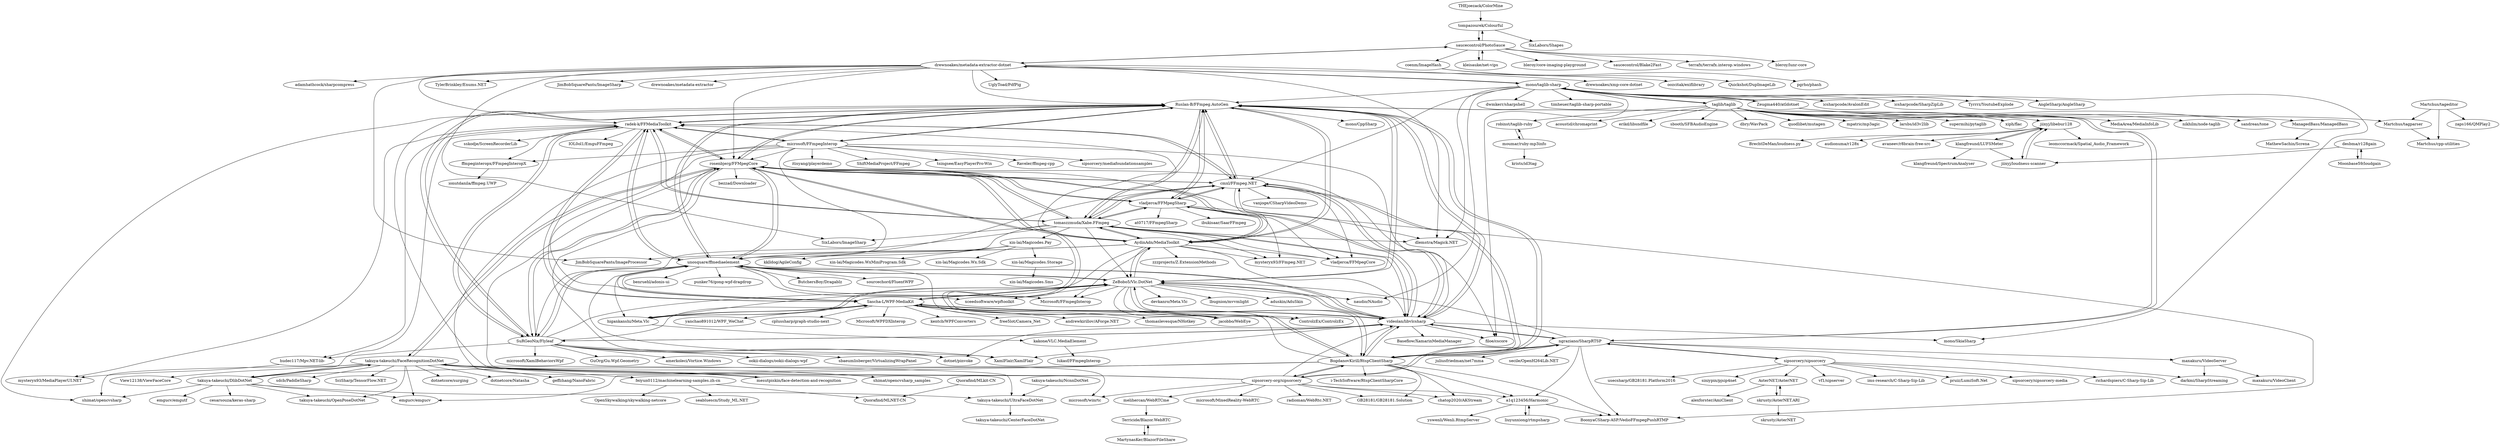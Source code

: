 digraph G {
"THEjoezack/ColorMine" -> "tompazourek/Colourful"
"drewnoakes/metadata-extractor-dotnet" -> "saucecontrol/PhotoSauce"
"drewnoakes/metadata-extractor-dotnet" -> "mono/taglib-sharp"
"drewnoakes/metadata-extractor-dotnet" -> "dlemstra/Magick.NET" ["e"=1]
"drewnoakes/metadata-extractor-dotnet" -> "drewnoakes/xmp-core-dotnet"
"drewnoakes/metadata-extractor-dotnet" -> "oozcitak/exiflibrary"
"drewnoakes/metadata-extractor-dotnet" -> "adamhathcock/sharpcompress" ["e"=1]
"drewnoakes/metadata-extractor-dotnet" -> "SixLabors/ImageSharp" ["e"=1]
"drewnoakes/metadata-extractor-dotnet" -> "JimBobSquarePants/ImageProcessor" ["e"=1]
"drewnoakes/metadata-extractor-dotnet" -> "TylerBrinkley/Enums.NET" ["e"=1]
"drewnoakes/metadata-extractor-dotnet" -> "radek-k/FFMediaToolkit"
"drewnoakes/metadata-extractor-dotnet" -> "JimBobSquarePants/ImageSharp" ["e"=1]
"drewnoakes/metadata-extractor-dotnet" -> "drewnoakes/metadata-extractor" ["e"=1]
"drewnoakes/metadata-extractor-dotnet" -> "Ruslan-B/FFmpeg.AutoGen"
"drewnoakes/metadata-extractor-dotnet" -> "rosenbjerg/FFMpegCore"
"drewnoakes/metadata-extractor-dotnet" -> "UglyToad/PdfPig" ["e"=1]
"mono/taglib-sharp" -> "taglib/taglib"
"mono/taglib-sharp" -> "filoe/cscore" ["e"=1]
"mono/taglib-sharp" -> "drewnoakes/metadata-extractor-dotnet"
"mono/taglib-sharp" -> "Zeugma440/atldotnet"
"mono/taglib-sharp" -> "naudio/NAudio" ["e"=1]
"mono/taglib-sharp" -> "dwmkerr/sharpshell" ["e"=1]
"mono/taglib-sharp" -> "Ruslan-B/FFmpeg.AutoGen"
"mono/taglib-sharp" -> "timheuer/taglib-sharp-portable"
"mono/taglib-sharp" -> "mono/SkiaSharp" ["e"=1]
"mono/taglib-sharp" -> "cmxl/FFmpeg.NET"
"mono/taglib-sharp" -> "icsharpcode/AvalonEdit" ["e"=1]
"mono/taglib-sharp" -> "icsharpcode/SharpZipLib" ["e"=1]
"mono/taglib-sharp" -> "dlemstra/Magick.NET" ["e"=1]
"mono/taglib-sharp" -> "Tyrrrz/YoutubeExplode" ["e"=1]
"mono/taglib-sharp" -> "AngleSharp/AngleSharp" ["e"=1]
"unosquare/ffmediaelement" -> "ZeBobo5/Vlc.DotNet"
"unosquare/ffmediaelement" -> "Ruslan-B/FFmpeg.AutoGen"
"unosquare/ffmediaelement" -> "Sascha-L/WPF-MediaKit"
"unosquare/ffmediaelement" -> "videolan/libvlcsharp"
"unosquare/ffmediaelement" -> "rosenbjerg/FFMpegCore"
"unosquare/ffmediaelement" -> "SuRGeoNix/Flyleaf"
"unosquare/ffmediaelement" -> "XamlFlair/XamlFlair" ["e"=1]
"unosquare/ffmediaelement" -> "benruehl/adonis-ui" ["e"=1]
"unosquare/ffmediaelement" -> "punker76/gong-wpf-dragdrop" ["e"=1]
"unosquare/ffmediaelement" -> "radek-k/FFMediaToolkit"
"unosquare/ffmediaelement" -> "higankanshi/Meta.Vlc"
"unosquare/ffmediaelement" -> "Microsoft/FFmpegInterop" ["e"=1]
"unosquare/ffmediaelement" -> "xceedsoftware/wpftoolkit" ["e"=1]
"unosquare/ffmediaelement" -> "ButchersBoy/Dragablz" ["e"=1]
"unosquare/ffmediaelement" -> "sourcechord/FluentWPF" ["e"=1]
"klangfreund/LUFSMeter" -> "jiixyj/libebur128"
"klangfreund/LUFSMeter" -> "klangfreund/SpectrumAnalyser"
"klangfreund/LUFSMeter" -> "jiixyj/loudness-scanner"
"Ruslan-B/FFmpeg.AutoGen" -> "rosenbjerg/FFMpegCore"
"Ruslan-B/FFmpeg.AutoGen" -> "unosquare/ffmediaelement"
"Ruslan-B/FFmpeg.AutoGen" -> "tomaszzmuda/Xabe.FFmpeg"
"Ruslan-B/FFmpeg.AutoGen" -> "radek-k/FFMediaToolkit"
"Ruslan-B/FFmpeg.AutoGen" -> "cmxl/FFmpeg.NET"
"Ruslan-B/FFmpeg.AutoGen" -> "videolan/libvlcsharp"
"Ruslan-B/FFmpeg.AutoGen" -> "ZeBobo5/Vlc.DotNet"
"Ruslan-B/FFmpeg.AutoGen" -> "AydinAdn/MediaToolkit"
"Ruslan-B/FFmpeg.AutoGen" -> "mono/CppSharp" ["e"=1]
"Ruslan-B/FFmpeg.AutoGen" -> "BogdanovKirill/RtspClientSharp"
"Ruslan-B/FFmpeg.AutoGen" -> "microsoft/FFmpegInterop"
"Ruslan-B/FFmpeg.AutoGen" -> "vladjerca/FFMpegSharp"
"Ruslan-B/FFmpeg.AutoGen" -> "ngraziano/SharpRTSP"
"Ruslan-B/FFmpeg.AutoGen" -> "SuRGeoNix/Flyleaf"
"Ruslan-B/FFmpeg.AutoGen" -> "shimat/opencvsharp" ["e"=1]
"tomaszzmuda/Xabe.FFmpeg" -> "rosenbjerg/FFMpegCore"
"tomaszzmuda/Xabe.FFmpeg" -> "cmxl/FFmpeg.NET"
"tomaszzmuda/Xabe.FFmpeg" -> "Ruslan-B/FFmpeg.AutoGen"
"tomaszzmuda/Xabe.FFmpeg" -> "radek-k/FFMediaToolkit"
"tomaszzmuda/Xabe.FFmpeg" -> "AydinAdn/MediaToolkit"
"tomaszzmuda/Xabe.FFmpeg" -> "videolan/libvlcsharp"
"tomaszzmuda/Xabe.FFmpeg" -> "vladjerca/FFMpegSharp"
"tomaszzmuda/Xabe.FFmpeg" -> "unosquare/ffmediaelement"
"tomaszzmuda/Xabe.FFmpeg" -> "vladjerca/FFMpegCore"
"tomaszzmuda/Xabe.FFmpeg" -> "mysteryx93/FFmpeg.NET"
"tomaszzmuda/Xabe.FFmpeg" -> "ZeBobo5/Vlc.DotNet"
"tomaszzmuda/Xabe.FFmpeg" -> "xin-lai/Magicodes.Pay"
"tomaszzmuda/Xabe.FFmpeg" -> "SuRGeoNix/Flyleaf"
"tomaszzmuda/Xabe.FFmpeg" -> "SixLabors/ImageSharp" ["e"=1]
"tomaszzmuda/Xabe.FFmpeg" -> "dlemstra/Magick.NET" ["e"=1]
"videolan/libvlcsharp" -> "ZeBobo5/Vlc.DotNet"
"videolan/libvlcsharp" -> "unosquare/ffmediaelement"
"videolan/libvlcsharp" -> "Ruslan-B/FFmpeg.AutoGen"
"videolan/libvlcsharp" -> "rosenbjerg/FFMpegCore"
"videolan/libvlcsharp" -> "SuRGeoNix/Flyleaf"
"videolan/libvlcsharp" -> "tomaszzmuda/Xabe.FFmpeg"
"videolan/libvlcsharp" -> "BogdanovKirill/RtspClientSharp"
"videolan/libvlcsharp" -> "mono/SkiaSharp" ["e"=1]
"videolan/libvlcsharp" -> "XamlFlair/XamlFlair" ["e"=1]
"videolan/libvlcsharp" -> "Baseflow/XamarinMediaManager" ["e"=1]
"videolan/libvlcsharp" -> "cmxl/FFmpeg.NET"
"videolan/libvlcsharp" -> "ngraziano/SharpRTSP"
"videolan/libvlcsharp" -> "dotnet/pinvoke" ["e"=1]
"videolan/libvlcsharp" -> "filoe/cscore" ["e"=1]
"videolan/libvlcsharp" -> "Sascha-L/WPF-MediaKit"
"rosenbjerg/FFMpegCore" -> "tomaszzmuda/Xabe.FFmpeg"
"rosenbjerg/FFMpegCore" -> "cmxl/FFmpeg.NET"
"rosenbjerg/FFMpegCore" -> "radek-k/FFMediaToolkit"
"rosenbjerg/FFMpegCore" -> "Ruslan-B/FFmpeg.AutoGen"
"rosenbjerg/FFMpegCore" -> "unosquare/ffmediaelement"
"rosenbjerg/FFMpegCore" -> "videolan/libvlcsharp"
"rosenbjerg/FFMpegCore" -> "AydinAdn/MediaToolkit"
"rosenbjerg/FFMpegCore" -> "SuRGeoNix/Flyleaf"
"rosenbjerg/FFMpegCore" -> "dotnet/pinvoke" ["e"=1]
"rosenbjerg/FFMpegCore" -> "vladjerca/FFMpegSharp"
"rosenbjerg/FFMpegCore" -> "bezzad/Downloader" ["e"=1]
"rosenbjerg/FFMpegCore" -> "BogdanovKirill/RtspClientSharp"
"rosenbjerg/FFMpegCore" -> "filoe/cscore" ["e"=1]
"rosenbjerg/FFMpegCore" -> "takuya-takeuchi/FaceRecognitionDotNet"
"rosenbjerg/FFMpegCore" -> "dlemstra/Magick.NET" ["e"=1]
"BogdanovKirill/RtspClientSharp" -> "ngraziano/SharpRTSP"
"BogdanovKirill/RtspClientSharp" -> "Ruslan-B/FFmpeg.AutoGen"
"BogdanovKirill/RtspClientSharp" -> "videolan/libvlcsharp"
"BogdanovKirill/RtspClientSharp" -> "ZeBobo5/Vlc.DotNet"
"BogdanovKirill/RtspClientSharp" -> "rosenbjerg/FFMpegCore"
"BogdanovKirill/RtspClientSharp" -> "sipsorcery-org/sipsorcery"
"BogdanovKirill/RtspClientSharp" -> "cmxl/FFmpeg.NET"
"BogdanovKirill/RtspClientSharp" -> "unosquare/ffmediaelement"
"BogdanovKirill/RtspClientSharp" -> "a1q123456/Harmonic"
"BogdanovKirill/RtspClientSharp" -> "emgucv/emgucv" ["e"=1]
"BogdanovKirill/RtspClientSharp" -> "i-TechSoftware/RtspClientSharpCore"
"BogdanovKirill/RtspClientSharp" -> "chatop2020/AKStream" ["e"=1]
"BogdanovKirill/RtspClientSharp" -> "BoonyaCSharp-ASP/VedioFFmpegPushRTMP"
"BogdanovKirill/RtspClientSharp" -> "takuya-takeuchi/DlibDotNet"
"BogdanovKirill/RtspClientSharp" -> "GB28181/GB28181.Solution" ["e"=1]
"takuya-takeuchi/FaceRecognitionDotNet" -> "takuya-takeuchi/DlibDotNet"
"takuya-takeuchi/FaceRecognitionDotNet" -> "mesutpiskin/face-detection-and-recognition"
"takuya-takeuchi/FaceRecognitionDotNet" -> "emgucv/emgucv" ["e"=1]
"takuya-takeuchi/FaceRecognitionDotNet" -> "shimat/opencvsharp" ["e"=1]
"takuya-takeuchi/FaceRecognitionDotNet" -> "shimat/opencvsharp_samples" ["e"=1]
"takuya-takeuchi/FaceRecognitionDotNet" -> "View12138/ViewFaceCore" ["e"=1]
"takuya-takeuchi/FaceRecognitionDotNet" -> "sdcb/PaddleSharp" ["e"=1]
"takuya-takeuchi/FaceRecognitionDotNet" -> "rosenbjerg/FFMpegCore"
"takuya-takeuchi/FaceRecognitionDotNet" -> "SciSharp/TensorFlow.NET" ["e"=1]
"takuya-takeuchi/FaceRecognitionDotNet" -> "takuya-takeuchi/UltraFaceDotNet"
"takuya-takeuchi/FaceRecognitionDotNet" -> "dotnetcore/surging" ["e"=1]
"takuya-takeuchi/FaceRecognitionDotNet" -> "takuya-takeuchi/OpenPoseDotNet"
"takuya-takeuchi/FaceRecognitionDotNet" -> "dotnetcore/Natasha" ["e"=1]
"takuya-takeuchi/FaceRecognitionDotNet" -> "feiyun0112/machinelearning-samples.zh-cn"
"takuya-takeuchi/FaceRecognitionDotNet" -> "geffzhang/NanoFabric" ["e"=1]
"liuyunxiong/rtmpsharp" -> "a1q123456/Harmonic"
"takuya-takeuchi/DlibDotNet" -> "takuya-takeuchi/FaceRecognitionDotNet"
"takuya-takeuchi/DlibDotNet" -> "takuya-takeuchi/OpenPoseDotNet"
"takuya-takeuchi/DlibDotNet" -> "emgucv/emgucv" ["e"=1]
"takuya-takeuchi/DlibDotNet" -> "takuya-takeuchi/UltraFaceDotNet"
"takuya-takeuchi/DlibDotNet" -> "cesarsouza/keras-sharp" ["e"=1]
"takuya-takeuchi/DlibDotNet" -> "radek-k/FFMediaToolkit"
"takuya-takeuchi/DlibDotNet" -> "emgucv/emgutf" ["e"=1]
"takuya-takeuchi/DlibDotNet" -> "shimat/opencvsharp" ["e"=1]
"sipsorcery/sipsorcery" -> "siniypin/pjsip4net"
"sipsorcery/sipsorcery" -> "vf1/sipserver"
"sipsorcery/sipsorcery" -> "AsterNET/AsterNET"
"sipsorcery/sipsorcery" -> "ims-research/C-Sharp-Sip-Lib"
"sipsorcery/sipsorcery" -> "pruiz/LumiSoft.Net"
"sipsorcery/sipsorcery" -> "ngraziano/SharpRTSP"
"sipsorcery/sipsorcery" -> "sipsorcery/sipsorcery-media"
"sipsorcery/sipsorcery" -> "richardspiers/C-Sharp-Sip-Lib"
"sipsorcery/sipsorcery" -> "usecsharp/GB28181.Platform2016" ["e"=1]
"saucecontrol/PhotoSauce" -> "coenm/ImageHash"
"saucecontrol/PhotoSauce" -> "kleisauke/net-vips"
"saucecontrol/PhotoSauce" -> "tompazourek/Colourful"
"saucecontrol/PhotoSauce" -> "drewnoakes/metadata-extractor-dotnet"
"saucecontrol/PhotoSauce" -> "bleroy/core-imaging-playground"
"saucecontrol/PhotoSauce" -> "saucecontrol/Blake2Fast"
"saucecontrol/PhotoSauce" -> "terrafx/terrafx.interop.windows" ["e"=1]
"saucecontrol/PhotoSauce" -> "bleroy/lunr-core" ["e"=1]
"cmxl/FFmpeg.NET" -> "rosenbjerg/FFMpegCore"
"cmxl/FFmpeg.NET" -> "tomaszzmuda/Xabe.FFmpeg"
"cmxl/FFmpeg.NET" -> "AydinAdn/MediaToolkit"
"cmxl/FFmpeg.NET" -> "Ruslan-B/FFmpeg.AutoGen"
"cmxl/FFmpeg.NET" -> "vladjerca/FFMpegCore"
"cmxl/FFmpeg.NET" -> "radek-k/FFMediaToolkit"
"cmxl/FFmpeg.NET" -> "vladjerca/FFMpegSharp"
"cmxl/FFmpeg.NET" -> "unosquare/ffmediaelement"
"cmxl/FFmpeg.NET" -> "videolan/libvlcsharp"
"cmxl/FFmpeg.NET" -> "BogdanovKirill/RtspClientSharp"
"cmxl/FFmpeg.NET" -> "vanjoge/CSharpVideoDemo"
"tompazourek/Colourful" -> "saucecontrol/PhotoSauce"
"tompazourek/Colourful" -> "SixLabors/Shapes" ["e"=1]
"vladjerca/FFMpegSharp" -> "at0717/FFmpegSharp"
"vladjerca/FFMpegSharp" -> "cmxl/FFmpeg.NET"
"vladjerca/FFMpegSharp" -> "mysteryx93/FFmpeg.NET"
"vladjerca/FFMpegSharp" -> "tomaszzmuda/Xabe.FFmpeg"
"vladjerca/FFMpegSharp" -> "vladjerca/FFMpegCore"
"vladjerca/FFMpegSharp" -> "Ruslan-B/FFmpeg.AutoGen"
"vladjerca/FFMpegSharp" -> "BoonyaCSharp-ASP/VedioFFmpegPushRTMP"
"vladjerca/FFMpegSharp" -> "ibukisaar/SaarFFmpeg"
"vladjerca/FFMpegSharp" -> "rosenbjerg/FFMpegCore"
"mesutpiskin/face-detection-and-recognition" -> "takuya-takeuchi/FaceRecognitionDotNet"
"AydinAdn/MediaToolkit" -> "cmxl/FFmpeg.NET"
"AydinAdn/MediaToolkit" -> "tomaszzmuda/Xabe.FFmpeg"
"AydinAdn/MediaToolkit" -> "Ruslan-B/FFmpeg.AutoGen"
"AydinAdn/MediaToolkit" -> "rosenbjerg/FFMpegCore"
"AydinAdn/MediaToolkit" -> "unosquare/ffmediaelement"
"AydinAdn/MediaToolkit" -> "ZeBobo5/Vlc.DotNet"
"AydinAdn/MediaToolkit" -> "vladjerca/FFMpegSharp"
"AydinAdn/MediaToolkit" -> "vladjerca/FFMpegCore"
"AydinAdn/MediaToolkit" -> "videolan/libvlcsharp"
"AydinAdn/MediaToolkit" -> "Microsoft/FFmpegInterop" ["e"=1]
"AydinAdn/MediaToolkit" -> "higankanshi/Meta.Vlc"
"AydinAdn/MediaToolkit" -> "radek-k/FFMediaToolkit"
"AydinAdn/MediaToolkit" -> "JimBobSquarePants/ImageProcessor" ["e"=1]
"AydinAdn/MediaToolkit" -> "mysteryx93/FFmpeg.NET"
"AydinAdn/MediaToolkit" -> "zzzprojects/Z.ExtensionMethods" ["e"=1]
"radek-k/FFMediaToolkit" -> "rosenbjerg/FFMpegCore"
"radek-k/FFMediaToolkit" -> "Ruslan-B/FFmpeg.AutoGen"
"radek-k/FFMediaToolkit" -> "tomaszzmuda/Xabe.FFmpeg"
"radek-k/FFMediaToolkit" -> "IOL0ol1/EmguFFmpeg"
"radek-k/FFMediaToolkit" -> "cmxl/FFmpeg.NET"
"radek-k/FFMediaToolkit" -> "unosquare/ffmediaelement"
"radek-k/FFMediaToolkit" -> "SuRGeoNix/Flyleaf"
"radek-k/FFMediaToolkit" -> "mysteryx93/MediaPlayerUI.NET"
"radek-k/FFMediaToolkit" -> "ffmpeginteropx/FFmpegInteropX"
"radek-k/FFMediaToolkit" -> "microsoft/FFmpegInterop"
"radek-k/FFMediaToolkit" -> "hudec117/Mpv.NET-lib-"
"radek-k/FFMediaToolkit" -> "Sascha-L/WPF-MediaKit"
"radek-k/FFMediaToolkit" -> "sskodje/ScreenRecorderLib" ["e"=1]
"Martchus/tageditor" -> "Martchus/tagparser"
"Martchus/tageditor" -> "Martchus/cpp-utilities"
"Martchus/tageditor" -> "zaps166/QMPlay2" ["e"=1]
"SuRGeoNix/Flyleaf" -> "unosquare/ffmediaelement"
"SuRGeoNix/Flyleaf" -> "videolan/libvlcsharp"
"SuRGeoNix/Flyleaf" -> "rosenbjerg/FFMpegCore"
"SuRGeoNix/Flyleaf" -> "radek-k/FFMediaToolkit"
"SuRGeoNix/Flyleaf" -> "hudec117/Mpv.NET-lib-"
"SuRGeoNix/Flyleaf" -> "Ruslan-B/FFmpeg.AutoGen"
"SuRGeoNix/Flyleaf" -> "XamlFlair/XamlFlair" ["e"=1]
"SuRGeoNix/Flyleaf" -> "amerkoleci/Vortice.Windows" ["e"=1]
"SuRGeoNix/Flyleaf" -> "ookii-dialogs/ookii-dialogs-wpf" ["e"=1]
"SuRGeoNix/Flyleaf" -> "dotnet/pinvoke" ["e"=1]
"SuRGeoNix/Flyleaf" -> "sbaeumlisberger/VirtualizingWrapPanel" ["e"=1]
"SuRGeoNix/Flyleaf" -> "microsoft/XamlBehaviorsWpf" ["e"=1]
"SuRGeoNix/Flyleaf" -> "Sascha-L/WPF-MediaKit"
"SuRGeoNix/Flyleaf" -> "ZeBobo5/Vlc.DotNet"
"SuRGeoNix/Flyleaf" -> "GuOrg/Gu.Wpf.Geometry" ["e"=1]
"Zeugma440/atldotnet" -> "mono/taglib-sharp"
"Zeugma440/atldotnet" -> "sandreas/tone" ["e"=1]
"Zeugma440/atldotnet" -> "ManagedBass/ManagedBass"
"jiixyj/libebur128" -> "jiixyj/loudness-scanner"
"jiixyj/libebur128" -> "klangfreund/LUFSMeter"
"jiixyj/libebur128" -> "audionuma/r128x"
"jiixyj/libebur128" -> "avaneev/r8brain-free-src" ["e"=1]
"jiixyj/libebur128" -> "leomccormack/Spatial_Audio_Framework" ["e"=1]
"jiixyj/libebur128" -> "BrechtDeMan/loudness.py" ["e"=1]
"jacobbo/WebEye" -> "Sascha-L/WPF-MediaKit"
"microsoft/FFmpegInterop" -> "ffmpeginteropx/FFmpegInteropX"
"microsoft/FFmpegInterop" -> "Ruslan-B/FFmpeg.AutoGen"
"microsoft/FFmpegInterop" -> "unosquare/ffmediaelement"
"microsoft/FFmpegInterop" -> "radek-k/FFMediaToolkit"
"microsoft/FFmpegInterop" -> "Raveler/ffmpeg-cpp" ["e"=1]
"microsoft/FFmpegInterop" -> "sipsorcery/mediafoundationsamples" ["e"=1]
"microsoft/FFmpegInterop" -> "videolan/libvlcsharp"
"microsoft/FFmpegInterop" -> "rosenbjerg/FFMpegCore"
"microsoft/FFmpegInterop" -> "Sascha-L/WPF-MediaKit"
"microsoft/FFmpegInterop" -> "itisyang/playerdemo" ["e"=1]
"microsoft/FFmpegInterop" -> "microsoft/winrtc" ["e"=1]
"microsoft/FFmpegInterop" -> "ShiftMediaProject/FFmpeg" ["e"=1]
"microsoft/FFmpegInterop" -> "tsingsee/EasyPlayerPro-Win" ["e"=1]
"ngraziano/SharpRTSP" -> "BogdanovKirill/RtspClientSharp"
"ngraziano/SharpRTSP" -> "juliusfriedman/net7mma"
"ngraziano/SharpRTSP" -> "a1q123456/Harmonic"
"ngraziano/SharpRTSP" -> "maxakuru/VideoServer"
"ngraziano/SharpRTSP" -> "Ruslan-B/FFmpeg.AutoGen"
"ngraziano/SharpRTSP" -> "darkmi/SharpStreaming"
"ngraziano/SharpRTSP" -> "videolan/libvlcsharp"
"ngraziano/SharpRTSP" -> "BoonyaCSharp-ASP/VedioFFmpegPushRTMP"
"ngraziano/SharpRTSP" -> "sipsorcery-org/sipsorcery"
"ngraziano/SharpRTSP" -> "sipsorcery/sipsorcery"
"ngraziano/SharpRTSP" -> "ZeBobo5/Vlc.DotNet"
"ngraziano/SharpRTSP" -> "secile/OpenH264Lib.NET"
"maxakuru/VideoServer" -> "maxakuru/VideoClient"
"maxakuru/VideoServer" -> "darkmi/SharpStreaming"
"feiyun0112/machinelearning-samples.zh-cn" -> "seabluescn/Study_ML.NET"
"feiyun0112/machinelearning-samples.zh-cn" -> "OpenSkywalking/skywalking-netcore" ["e"=1]
"feiyun0112/machinelearning-samples.zh-cn" -> "Quorafind/MLNET-CN"
"ZeBobo5/Vlc.DotNet" -> "unosquare/ffmediaelement"
"ZeBobo5/Vlc.DotNet" -> "videolan/libvlcsharp"
"ZeBobo5/Vlc.DotNet" -> "higankanshi/Meta.Vlc"
"ZeBobo5/Vlc.DotNet" -> "Sascha-L/WPF-MediaKit"
"ZeBobo5/Vlc.DotNet" -> "Ruslan-B/FFmpeg.AutoGen"
"ZeBobo5/Vlc.DotNet" -> "Microsoft/FFmpegInterop" ["e"=1]
"ZeBobo5/Vlc.DotNet" -> "devkanro/Meta.Vlc"
"ZeBobo5/Vlc.DotNet" -> "BogdanovKirill/RtspClientSharp"
"ZeBobo5/Vlc.DotNet" -> "lbugnion/mvvmlight" ["e"=1]
"ZeBobo5/Vlc.DotNet" -> "AydinAdn/MediaToolkit"
"ZeBobo5/Vlc.DotNet" -> "jacobbo/WebEye"
"ZeBobo5/Vlc.DotNet" -> "naudio/NAudio" ["e"=1]
"ZeBobo5/Vlc.DotNet" -> "aduskin/AduSkin" ["e"=1]
"ZeBobo5/Vlc.DotNet" -> "ControlzEx/ControlzEx" ["e"=1]
"ZeBobo5/Vlc.DotNet" -> "xceedsoftware/wpftoolkit" ["e"=1]
"Quorafind/MLkit-CN" -> "Quorafind/MLNET-CN"
"xin-lai/Magicodes.Pay" -> "xin-lai/Magicodes.Storage"
"xin-lai/Magicodes.Pay" -> "kklldog/AgileConfig" ["e"=1]
"xin-lai/Magicodes.Pay" -> "xin-lai/Magicodes.WxMiniProgram.Sdk"
"xin-lai/Magicodes.Pay" -> "xin-lai/Magicodes.Wx.Sdk" ["e"=1]
"Sascha-L/WPF-MediaKit" -> "unosquare/ffmediaelement"
"Sascha-L/WPF-MediaKit" -> "ZeBobo5/Vlc.DotNet"
"Sascha-L/WPF-MediaKit" -> "higankanshi/Meta.Vlc"
"Sascha-L/WPF-MediaKit" -> "jacobbo/WebEye"
"Sascha-L/WPF-MediaKit" -> "ControlzEx/ControlzEx" ["e"=1]
"Sascha-L/WPF-MediaKit" -> "thomaslevesque/NHotkey" ["e"=1]
"Sascha-L/WPF-MediaKit" -> "yanchao891012/WPF_WeChat" ["e"=1]
"Sascha-L/WPF-MediaKit" -> "videolan/libvlcsharp"
"Sascha-L/WPF-MediaKit" -> "cplussharp/graph-studio-next" ["e"=1]
"Sascha-L/WPF-MediaKit" -> "Microsoft/WPFDXInterop" ["e"=1]
"Sascha-L/WPF-MediaKit" -> "kentcb/WPFConverters" ["e"=1]
"Sascha-L/WPF-MediaKit" -> "radek-k/FFMediaToolkit"
"Sascha-L/WPF-MediaKit" -> "free5lot/Camera_Net"
"Sascha-L/WPF-MediaKit" -> "andrewkirillov/AForge.NET" ["e"=1]
"taglib/taglib" -> "mono/taglib-sharp"
"taglib/taglib" -> "larsbs/id3v2lib"
"taglib/taglib" -> "supermihi/pytaglib"
"taglib/taglib" -> "jiixyj/libebur128"
"taglib/taglib" -> "xiph/flac" ["e"=1]
"taglib/taglib" -> "MediaArea/MediaInfoLib" ["e"=1]
"taglib/taglib" -> "nikhilm/node-taglib"
"taglib/taglib" -> "acoustid/chromaprint" ["e"=1]
"taglib/taglib" -> "erikd/libsndfile" ["e"=1]
"taglib/taglib" -> "sbooth/SFBAudioEngine" ["e"=1]
"taglib/taglib" -> "robinst/taglib-ruby"
"taglib/taglib" -> "dbry/WavPack" ["e"=1]
"taglib/taglib" -> "quodlibet/mutagen" ["e"=1]
"taglib/taglib" -> "Martchus/tagparser"
"taglib/taglib" -> "mpatric/mp3agic" ["e"=1]
"a1q123456/Harmonic" -> "liuyunxiong/rtmpsharp"
"a1q123456/Harmonic" -> "BoonyaCSharp-ASP/VedioFFmpegPushRTMP"
"a1q123456/Harmonic" -> "yswenli/Wenli.RtmpServer"
"sipsorcery-org/sipsorcery" -> "melihercan/WebRTCme"
"sipsorcery-org/sipsorcery" -> "GB28181/GB28181.Solution" ["e"=1]
"sipsorcery-org/sipsorcery" -> "microsoft/winrtc" ["e"=1]
"sipsorcery-org/sipsorcery" -> "ngraziano/SharpRTSP"
"sipsorcery-org/sipsorcery" -> "BogdanovKirill/RtspClientSharp"
"sipsorcery-org/sipsorcery" -> "chatop2020/AKStream" ["e"=1]
"sipsorcery-org/sipsorcery" -> "videolan/libvlcsharp"
"sipsorcery-org/sipsorcery" -> "Ruslan-B/FFmpeg.AutoGen"
"sipsorcery-org/sipsorcery" -> "a1q123456/Harmonic"
"sipsorcery-org/sipsorcery" -> "microsoft/MixedReality-WebRTC" ["e"=1]
"sipsorcery-org/sipsorcery" -> "radioman/WebRtc.NET" ["e"=1]
"sipsorcery-org/sipsorcery" -> "rosenbjerg/FFMpegCore"
"jiixyj/loudness-scanner" -> "jiixyj/libebur128"
"coenm/ImageHash" -> "Quickshot/DupImageLib"
"coenm/ImageHash" -> "pgrho/phash"
"moumar/ruby-mp3info" -> "robinst/taglib-ruby"
"moumar/ruby-mp3info" -> "krists/id3tag"
"ffmpeginteropx/FFmpegInteropX" -> "ionutdanila/ffmpeg.UWP"
"Martchus/tagparser" -> "Martchus/cpp-utilities"
"desbma/r128gain" -> "Moonbase59/loudgain"
"desbma/r128gain" -> "jiixyj/loudness-scanner"
"melihercan/WebRTCme" -> "Terricide/Blazor.WebRTC"
"xin-lai/Magicodes.Storage" -> "xin-lai/Magicodes.Sms"
"skrusty/AsterNET.ARI" -> "AsterNET/AsterNET"
"skrusty/AsterNET.ARI" -> "skrusty/AsterNET"
"higankanshi/Meta.Vlc" -> "ZeBobo5/Vlc.DotNet"
"higankanshi/Meta.Vlc" -> "Sascha-L/WPF-MediaKit"
"higankanshi/Meta.Vlc" -> "kakone/VLC.MediaElement"
"ManagedBass/ManagedBass" -> "MathewSachin/Screna"
"Moonbase59/loudgain" -> "desbma/r128gain"
"kleisauke/net-vips" -> "saucecontrol/PhotoSauce"
"Terricide/Blazor.WebRTC" -> "MartynasKer/BlazorFileShare"
"hudec117/Mpv.NET-lib-" -> "mysteryx93/MediaPlayerUI.NET"
"AsterNET/AsterNET" -> "skrusty/AsterNET.ARI"
"AsterNET/AsterNET" -> "alexforster/AmiClient"
"takuya-takeuchi/UltraFaceDotNet" -> "takuya-takeuchi/CenterFaceDotNet"
"robinst/taglib-ruby" -> "moumar/ruby-mp3info"
"takuya-takeuchi/NcnnDotNet" -> "takuya-takeuchi/UltraFaceDotNet"
"kakone/VLC.MediaElement" -> "lukasf/FFmpegInterop"
"MartynasKer/BlazorFileShare" -> "Terricide/Blazor.WebRTC"
"THEjoezack/ColorMine" ["l"="22.016,16.047"]
"tompazourek/Colourful" ["l"="22.06,16.047"]
"drewnoakes/metadata-extractor-dotnet" ["l"="22.182,16.088"]
"saucecontrol/PhotoSauce" ["l"="22.104,16.047"]
"mono/taglib-sharp" ["l"="22.221,16.045"]
"dlemstra/Magick.NET" ["l"="25.633,18.026"]
"drewnoakes/xmp-core-dotnet" ["l"="22.148,16.078"]
"oozcitak/exiflibrary" ["l"="22.165,16.055"]
"adamhathcock/sharpcompress" ["l"="25.623,17.933"]
"SixLabors/ImageSharp" ["l"="25.591,17.981"]
"JimBobSquarePants/ImageProcessor" ["l"="25.746,17.963"]
"TylerBrinkley/Enums.NET" ["l"="25.498,17.846"]
"radek-k/FFMediaToolkit" ["l"="22.242,16.15"]
"JimBobSquarePants/ImageSharp" ["l"="25.693,18.015"]
"drewnoakes/metadata-extractor" ["l"="6.988,19.547"]
"Ruslan-B/FFmpeg.AutoGen" ["l"="22.21,16.171"]
"rosenbjerg/FFMpegCore" ["l"="22.229,16.18"]
"UglyToad/PdfPig" ["l"="25.867,17.707"]
"taglib/taglib" ["l"="22.265,15.949"]
"filoe/cscore" ["l"="25.638,17.97"]
"Zeugma440/atldotnet" ["l"="22.202,16.005"]
"naudio/NAudio" ["l"="25.534,18.118"]
"dwmkerr/sharpshell" ["l"="23.633,17.622"]
"timheuer/taglib-sharp-portable" ["l"="22.246,16.023"]
"mono/SkiaSharp" ["l"="25.514,18.1"]
"cmxl/FFmpeg.NET" ["l"="22.201,16.151"]
"icsharpcode/AvalonEdit" ["l"="23.512,17.582"]
"icsharpcode/SharpZipLib" ["l"="25.688,17.974"]
"Tyrrrz/YoutubeExplode" ["l"="25.755,17.802"]
"AngleSharp/AngleSharp" ["l"="25.669,17.951"]
"unosquare/ffmediaelement" ["l"="22.251,16.181"]
"ZeBobo5/Vlc.DotNet" ["l"="22.245,16.207"]
"Sascha-L/WPF-MediaKit" ["l"="22.266,16.198"]
"videolan/libvlcsharp" ["l"="22.218,16.198"]
"SuRGeoNix/Flyleaf" ["l"="22.242,16.164"]
"XamlFlair/XamlFlair" ["l"="23.577,17.545"]
"benruehl/adonis-ui" ["l"="23.536,17.527"]
"punker76/gong-wpf-dragdrop" ["l"="23.55,17.518"]
"higankanshi/Meta.Vlc" ["l"="22.28,16.18"]
"Microsoft/FFmpegInterop" ["l"="21.569,15.332"]
"xceedsoftware/wpftoolkit" ["l"="23.524,17.465"]
"ButchersBoy/Dragablz" ["l"="23.529,17.508"]
"sourcechord/FluentWPF" ["l"="23.592,17.522"]
"klangfreund/LUFSMeter" ["l"="22.258,15.83"]
"jiixyj/libebur128" ["l"="22.245,15.854"]
"klangfreund/SpectrumAnalyser" ["l"="22.277,15.808"]
"jiixyj/loudness-scanner" ["l"="22.227,15.827"]
"tomaszzmuda/Xabe.FFmpeg" ["l"="22.195,16.183"]
"AydinAdn/MediaToolkit" ["l"="22.221,16.154"]
"mono/CppSharp" ["l"="-14.167,26.003"]
"BogdanovKirill/RtspClientSharp" ["l"="22.207,16.214"]
"microsoft/FFmpegInterop" ["l"="22.265,16.154"]
"vladjerca/FFMpegSharp" ["l"="22.178,16.168"]
"ngraziano/SharpRTSP" ["l"="22.169,16.227"]
"shimat/opencvsharp" ["l"="25.46,18.227"]
"vladjerca/FFMpegCore" ["l"="22.178,16.141"]
"mysteryx93/FFmpeg.NET" ["l"="22.163,16.158"]
"xin-lai/Magicodes.Pay" ["l"="22.185,16.293"]
"Baseflow/XamarinMediaManager" ["l"="26.359,15.22"]
"dotnet/pinvoke" ["l"="23.686,17.534"]
"bezzad/Downloader" ["l"="23.624,17.51"]
"takuya-takeuchi/FaceRecognitionDotNet" ["l"="22.322,16.236"]
"sipsorcery-org/sipsorcery" ["l"="22.201,16.24"]
"a1q123456/Harmonic" ["l"="22.17,16.253"]
"emgucv/emgucv" ["l"="25.5,18.237"]
"i-TechSoftware/RtspClientSharpCore" ["l"="22.223,16.25"]
"chatop2020/AKStream" ["l"="-26.572,11.974"]
"BoonyaCSharp-ASP/VedioFFmpegPushRTMP" ["l"="22.169,16.209"]
"takuya-takeuchi/DlibDotNet" ["l"="22.305,16.21"]
"GB28181/GB28181.Solution" ["l"="-26.605,11.987"]
"mesutpiskin/face-detection-and-recognition" ["l"="22.344,16.263"]
"shimat/opencvsharp_samples" ["l"="25.445,18.345"]
"View12138/ViewFaceCore" ["l"="35.261,33.297"]
"sdcb/PaddleSharp" ["l"="23.164,19.272"]
"SciSharp/TensorFlow.NET" ["l"="25.365,18.236"]
"takuya-takeuchi/UltraFaceDotNet" ["l"="22.357,16.225"]
"dotnetcore/surging" ["l"="22.95,19.315"]
"takuya-takeuchi/OpenPoseDotNet" ["l"="22.338,16.213"]
"dotnetcore/Natasha" ["l"="23.057,19.302"]
"feiyun0112/machinelearning-samples.zh-cn" ["l"="22.388,16.284"]
"geffzhang/NanoFabric" ["l"="22.963,19.355"]
"liuyunxiong/rtmpsharp" ["l"="22.161,16.278"]
"cesarsouza/keras-sharp" ["l"="26.1,19.147"]
"emgucv/emgutf" ["l"="25.471,18.366"]
"sipsorcery/sipsorcery" ["l"="22.091,16.276"]
"siniypin/pjsip4net" ["l"="22.066,16.302"]
"vf1/sipserver" ["l"="22.086,16.317"]
"AsterNET/AsterNET" ["l"="22.033,16.314"]
"ims-research/C-Sharp-Sip-Lib" ["l"="22.066,16.281"]
"pruiz/LumiSoft.Net" ["l"="22.048,16.271"]
"sipsorcery/sipsorcery-media" ["l"="22.096,16.299"]
"richardspiers/C-Sharp-Sip-Lib" ["l"="22.07,16.258"]
"usecsharp/GB28181.Platform2016" ["l"="-26.638,11.938"]
"coenm/ImageHash" ["l"="22.059,16.001"]
"kleisauke/net-vips" ["l"="22.086,16.021"]
"bleroy/core-imaging-playground" ["l"="22.083,16.068"]
"saucecontrol/Blake2Fast" ["l"="22.115,16.015"]
"terrafx/terrafx.interop.windows" ["l"="-14.038,25.953"]
"bleroy/lunr-core" ["l"="25.318,17.844"]
"vanjoge/CSharpVideoDemo" ["l"="22.162,16.123"]
"SixLabors/Shapes" ["l"="-14.058,25.749"]
"at0717/FFmpegSharp" ["l"="22.132,16.174"]
"ibukisaar/SaarFFmpeg" ["l"="22.131,16.153"]
"zzzprojects/Z.ExtensionMethods" ["l"="25.656,17.785"]
"IOL0ol1/EmguFFmpeg" ["l"="22.289,16.135"]
"mysteryx93/MediaPlayerUI.NET" ["l"="22.251,16.104"]
"ffmpeginteropx/FFmpegInteropX" ["l"="22.285,16.115"]
"hudec117/Mpv.NET-lib-" ["l"="22.254,16.122"]
"sskodje/ScreenRecorderLib" ["l"="24.048,17.379"]
"Martchus/tageditor" ["l"="22.38,15.924"]
"Martchus/tagparser" ["l"="22.333,15.937"]
"Martchus/cpp-utilities" ["l"="22.36,15.938"]
"zaps166/QMPlay2" ["l"="-27.769,-17.717"]
"amerkoleci/Vortice.Windows" ["l"="-14.142,25.982"]
"ookii-dialogs/ookii-dialogs-wpf" ["l"="23.591,17.554"]
"sbaeumlisberger/VirtualizingWrapPanel" ["l"="23.668,17.629"]
"microsoft/XamlBehaviorsWpf" ["l"="23.628,17.538"]
"GuOrg/Gu.Wpf.Geometry" ["l"="23.482,17.389"]
"sandreas/tone" ["l"="-34.647,-23.802"]
"ManagedBass/ManagedBass" ["l"="22.177,15.965"]
"audionuma/r128x" ["l"="22.243,15.812"]
"avaneev/r8brain-free-src" ["l"="1.663,37.914"]
"leomccormack/Spatial_Audio_Framework" ["l"="-11.339,40.746"]
"BrechtDeMan/loudness.py" ["l"="2.373,39.124"]
"jacobbo/WebEye" ["l"="22.273,16.231"]
"Raveler/ffmpeg-cpp" ["l"="-27.244,13.636"]
"sipsorcery/mediafoundationsamples" ["l"="26.309,35.766"]
"itisyang/playerdemo" ["l"="-10.033,22.063"]
"microsoft/winrtc" ["l"="-11.737,40.642"]
"ShiftMediaProject/FFmpeg" ["l"="-26.722,12.104"]
"tsingsee/EasyPlayerPro-Win" ["l"="-26.817,12.06"]
"juliusfriedman/net7mma" ["l"="22.134,16.217"]
"maxakuru/VideoServer" ["l"="22.135,16.254"]
"darkmi/SharpStreaming" ["l"="22.142,16.239"]
"secile/OpenH264Lib.NET" ["l"="22.118,16.23"]
"maxakuru/VideoClient" ["l"="22.122,16.271"]
"seabluescn/Study_ML.NET" ["l"="22.417,16.286"]
"OpenSkywalking/skywalking-netcore" ["l"="22.963,19.423"]
"Quorafind/MLNET-CN" ["l"="22.421,16.314"]
"devkanro/Meta.Vlc" ["l"="22.306,16.185"]
"lbugnion/mvvmlight" ["l"="23.542,17.473"]
"aduskin/AduSkin" ["l"="23.433,17.428"]
"ControlzEx/ControlzEx" ["l"="23.568,17.557"]
"Quorafind/MLkit-CN" ["l"="22.448,16.336"]
"xin-lai/Magicodes.Storage" ["l"="22.183,16.344"]
"kklldog/AgileConfig" ["l"="23.087,19.304"]
"xin-lai/Magicodes.WxMiniProgram.Sdk" ["l"="22.17,16.321"]
"xin-lai/Magicodes.Wx.Sdk" ["l"="23.249,19.245"]
"thomaslevesque/NHotkey" ["l"="23.564,17.61"]
"yanchao891012/WPF_WeChat" ["l"="23.34,17.414"]
"cplussharp/graph-studio-next" ["l"="-26.916,12.242"]
"Microsoft/WPFDXInterop" ["l"="23.603,17.737"]
"kentcb/WPFConverters" ["l"="23.489,17.495"]
"free5lot/Camera_Net" ["l"="22.284,16.258"]
"andrewkirillov/AForge.NET" ["l"="25.48,18.222"]
"larsbs/id3v2lib" ["l"="22.235,15.925"]
"supermihi/pytaglib" ["l"="22.3,15.96"]
"xiph/flac" ["l"="-26.639,13.694"]
"MediaArea/MediaInfoLib" ["l"="-26.655,13.611"]
"nikhilm/node-taglib" ["l"="22.269,15.913"]
"acoustid/chromaprint" ["l"="0.642,38.492"]
"erikd/libsndfile" ["l"="1.558,37.88"]
"sbooth/SFBAudioEngine" ["l"="-53.499,2.615"]
"robinst/taglib-ruby" ["l"="22.308,15.894"]
"dbry/WavPack" ["l"="-26.662,13.746"]
"quodlibet/mutagen" ["l"="-33.35,-25.531"]
"mpatric/mp3agic" ["l"="6.819,19.556"]
"yswenli/Wenli.RtmpServer" ["l"="22.147,16.271"]
"melihercan/WebRTCme" ["l"="22.225,16.3"]
"microsoft/MixedReality-WebRTC" ["l"="-11.824,40.614"]
"radioman/WebRtc.NET" ["l"="-11.699,40.683"]
"Quickshot/DupImageLib" ["l"="22.031,15.991"]
"pgrho/phash" ["l"="22.047,15.971"]
"moumar/ruby-mp3info" ["l"="22.33,15.868"]
"krists/id3tag" ["l"="22.352,15.844"]
"ionutdanila/ffmpeg.UWP" ["l"="22.309,16.096"]
"desbma/r128gain" ["l"="22.209,15.786"]
"Moonbase59/loudgain" ["l"="22.199,15.762"]
"Terricide/Blazor.WebRTC" ["l"="22.237,16.334"]
"xin-lai/Magicodes.Sms" ["l"="22.179,16.372"]
"skrusty/AsterNET.ARI" ["l"="22.005,16.323"]
"skrusty/AsterNET" ["l"="21.981,16.335"]
"kakone/VLC.MediaElement" ["l"="22.336,16.159"]
"MathewSachin/Screna" ["l"="22.158,15.939"]
"MartynasKer/BlazorFileShare" ["l"="22.242,16.35"]
"alexforster/AmiClient" ["l"="22.027,16.34"]
"takuya-takeuchi/CenterFaceDotNet" ["l"="22.379,16.234"]
"takuya-takeuchi/NcnnDotNet" ["l"="22.393,16.217"]
"lukasf/FFmpegInterop" ["l"="22.361,16.15"]
}